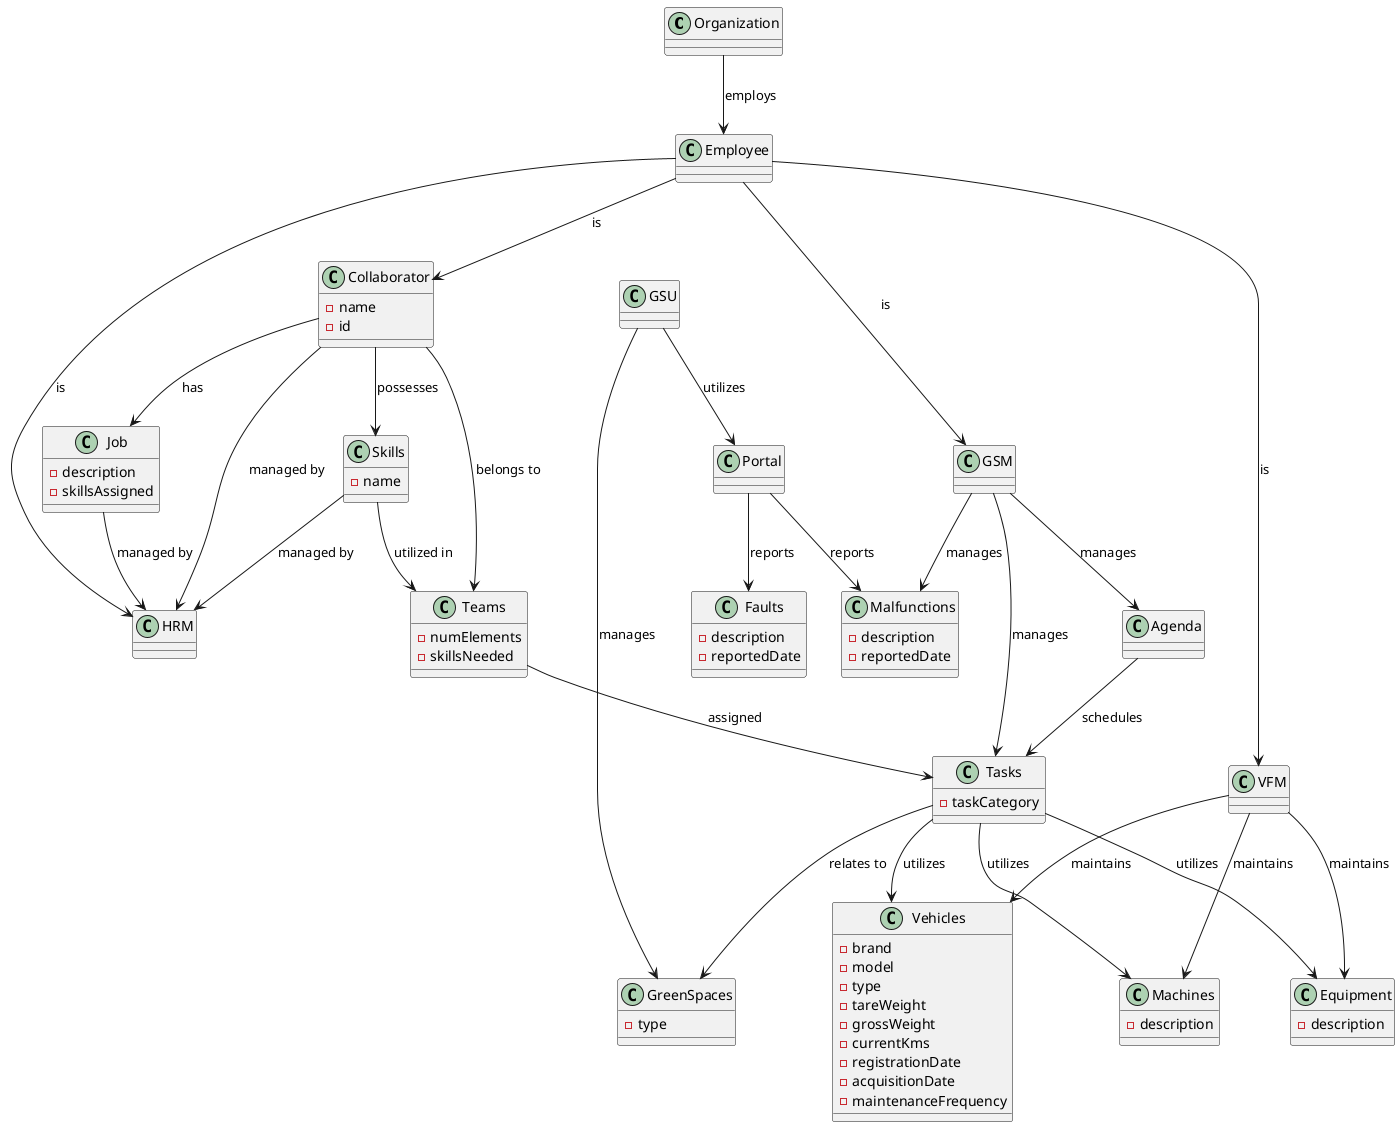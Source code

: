 @startuml


class Organization {
}

class Employee {
}

class Collaborator {
  - name 
  - id 
}

class HRM {
}

class GSM {
}

class VFM {
}

class Job {
  - description
  - skillsAssigned
}

class Skills {
  - name 
}

class Teams {
  - numElements 
  - skillsNeeded
}

class Tasks {
  - taskCategory 
}

class Agenda {
  
}

class Malfunctions {
  - description 
  - reportedDate 
}

class GreenSpaces {
  - type 
}

class Equipment {
  - description 
}

class Vehicles {
  - brand 
  - model 
  - type 
  - tareWeight 
  - grossWeight 
  - currentKms 
  - registrationDate
  - acquisitionDate 
  - maintenanceFrequency 
}

class Machines {
  - description 
}

class GSU {
}

class Portal {
}

class Faults {
  - description 
  - reportedDate
}


Organization --> Employee : "employs"

Employee --> Collaborator : "is"
Employee --> HRM : "is"
Employee --> GSM : "is"
Employee --> VFM : "is"

Collaborator --> HRM : "managed by"
Collaborator --> Job : "has"
Collaborator --> Skills : "possesses"
Collaborator --> Teams : "belongs to"

Job --> HRM : "managed by"

Skills --> HRM : "managed by"
Skills --> Teams : "utilized in"

Teams --> Tasks : "assigned"

GSM --> Agenda : "manages"
GSM --> Tasks : "manages"
GSM --> Malfunctions : "manages"

Agenda --> Tasks : "schedules"

Tasks --> GreenSpaces : "relates to"
Tasks --> Equipment : "utilizes"
Tasks --> Vehicles : "utilizes"
Tasks --> Machines : "utilizes"

VFM --> Vehicles : "maintains"
VFM --> Machines : "maintains"
VFM --> Equipment : "maintains"

GSU --> Portal : "utilizes"
Portal --> Malfunctions : "reports"
Portal --> Faults : "reports"
GSU --> GreenSpaces : "manages"

@enduml

